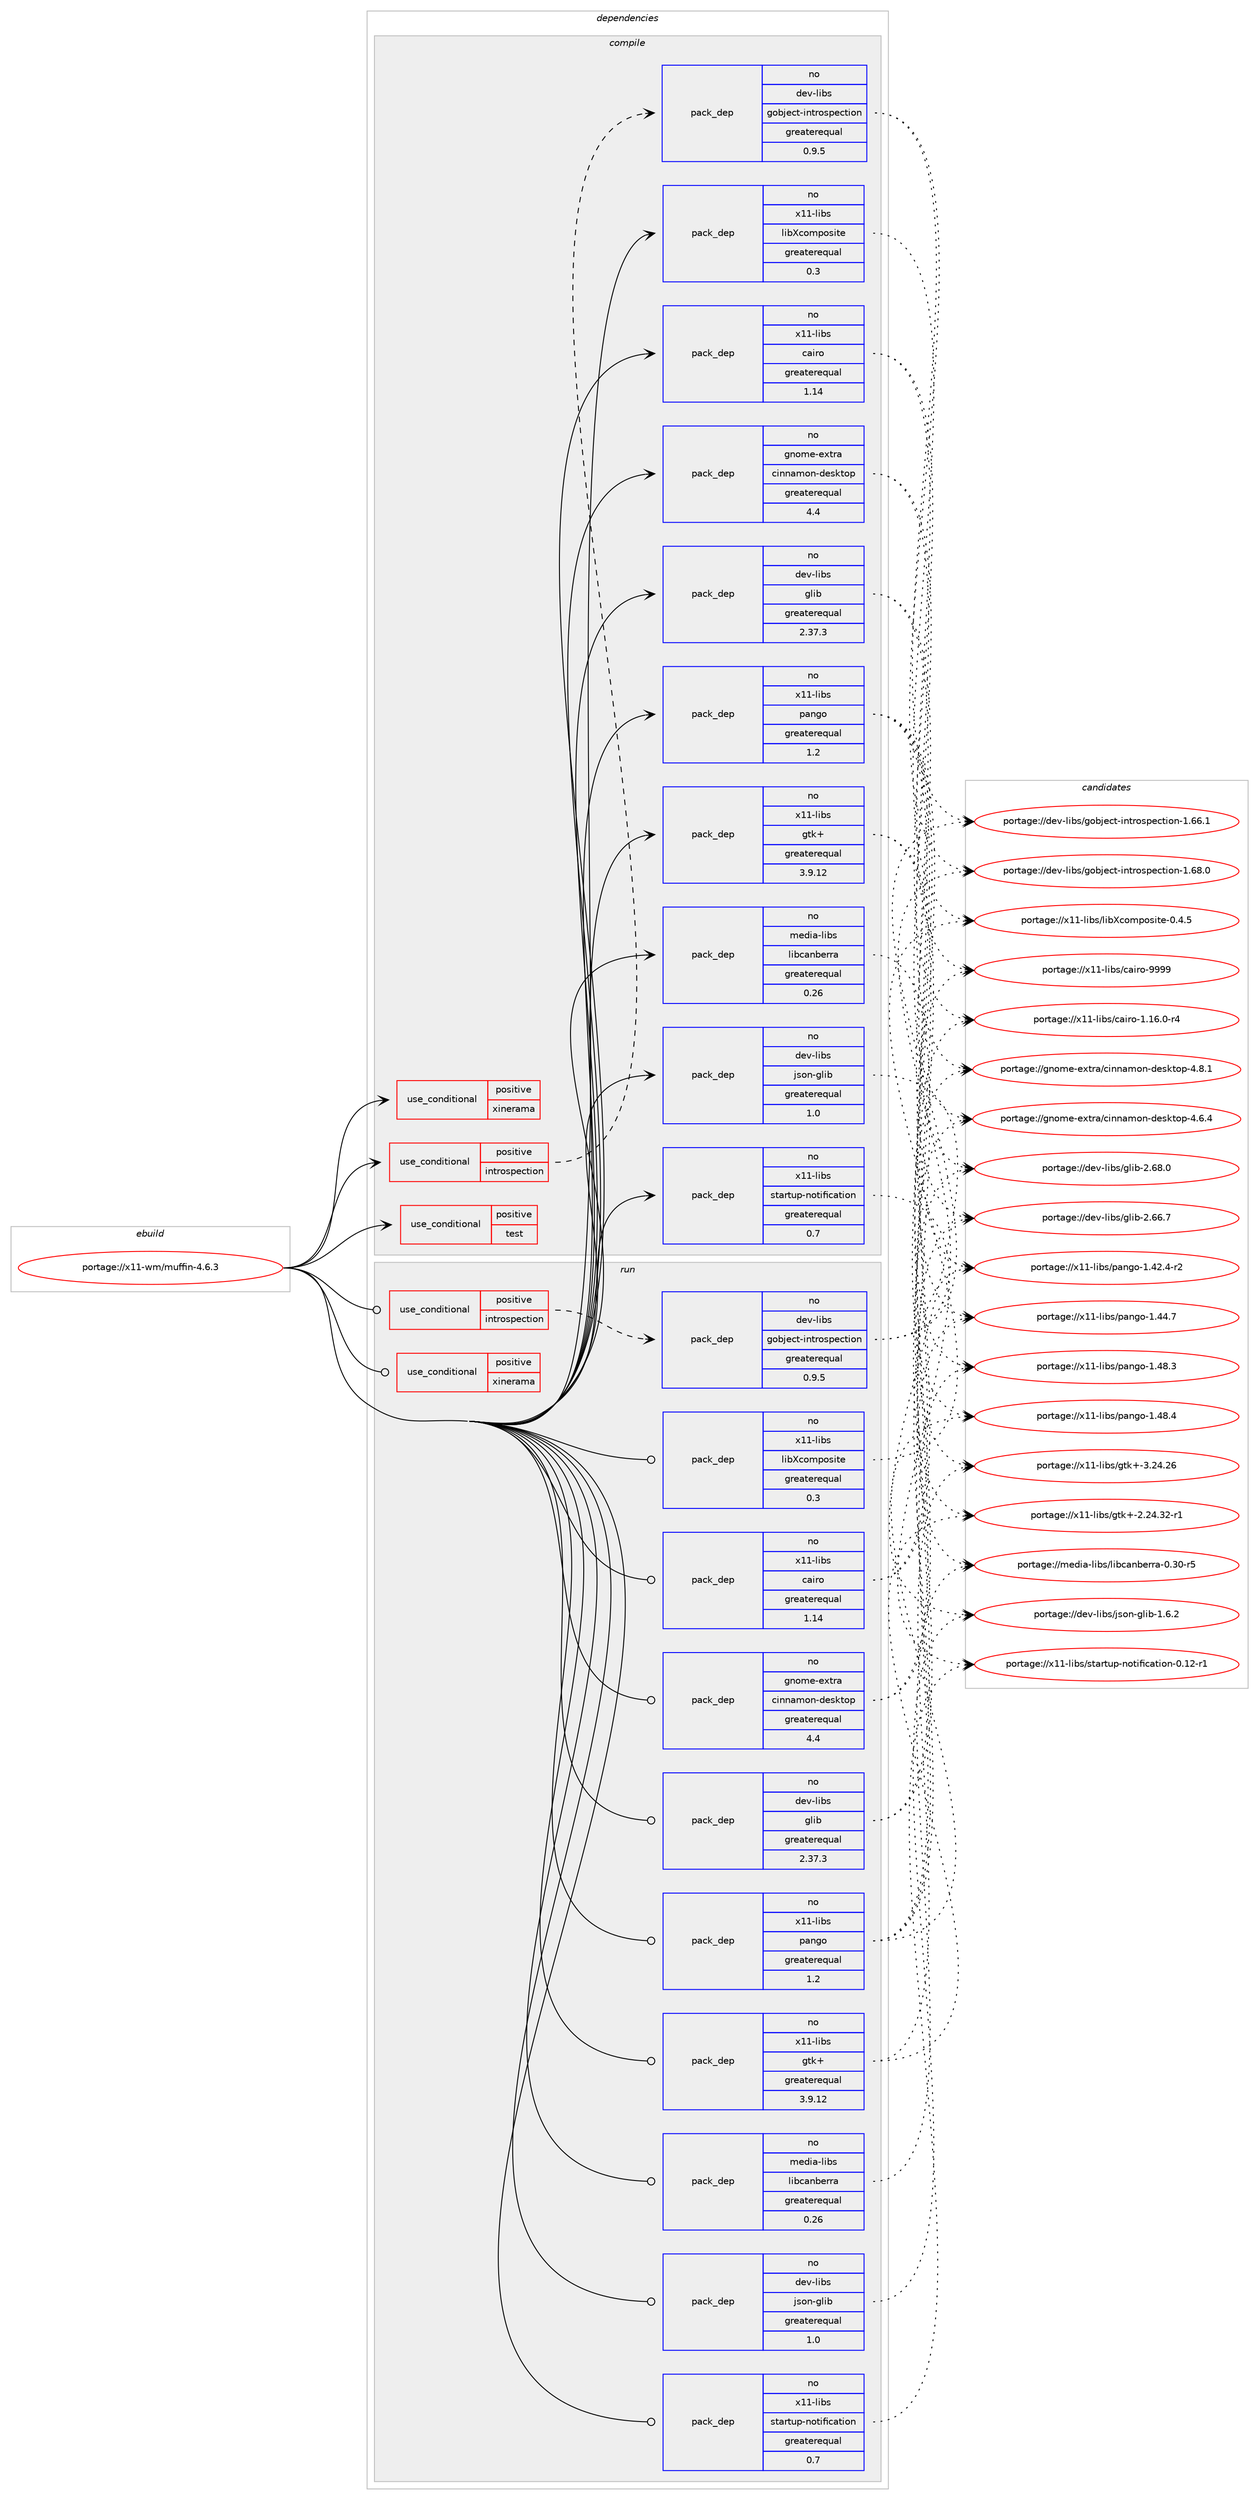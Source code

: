 digraph prolog {

# *************
# Graph options
# *************

newrank=true;
concentrate=true;
compound=true;
graph [rankdir=LR,fontname=Helvetica,fontsize=10,ranksep=1.5];#, ranksep=2.5, nodesep=0.2];
edge  [arrowhead=vee];
node  [fontname=Helvetica,fontsize=10];

# **********
# The ebuild
# **********

subgraph cluster_leftcol {
color=gray;
rank=same;
label=<<i>ebuild</i>>;
id [label="portage://x11-wm/muffin-4.6.3", color=red, width=4, href="../x11-wm/muffin-4.6.3.svg"];
}

# ****************
# The dependencies
# ****************

subgraph cluster_midcol {
color=gray;
label=<<i>dependencies</i>>;
subgraph cluster_compile {
fillcolor="#eeeeee";
style=filled;
label=<<i>compile</i>>;
subgraph cond1332 {
dependency3313 [label=<<TABLE BORDER="0" CELLBORDER="1" CELLSPACING="0" CELLPADDING="4"><TR><TD ROWSPAN="3" CELLPADDING="10">use_conditional</TD></TR><TR><TD>positive</TD></TR><TR><TD>introspection</TD></TR></TABLE>>, shape=none, color=red];
subgraph pack1899 {
dependency3314 [label=<<TABLE BORDER="0" CELLBORDER="1" CELLSPACING="0" CELLPADDING="4" WIDTH="220"><TR><TD ROWSPAN="6" CELLPADDING="30">pack_dep</TD></TR><TR><TD WIDTH="110">no</TD></TR><TR><TD>dev-libs</TD></TR><TR><TD>gobject-introspection</TD></TR><TR><TD>greaterequal</TD></TR><TR><TD>0.9.5</TD></TR></TABLE>>, shape=none, color=blue];
}
dependency3313:e -> dependency3314:w [weight=20,style="dashed",arrowhead="vee"];
}
id:e -> dependency3313:w [weight=20,style="solid",arrowhead="vee"];
subgraph cond1333 {
dependency3315 [label=<<TABLE BORDER="0" CELLBORDER="1" CELLSPACING="0" CELLPADDING="4"><TR><TD ROWSPAN="3" CELLPADDING="10">use_conditional</TD></TR><TR><TD>positive</TD></TR><TR><TD>test</TD></TR></TABLE>>, shape=none, color=red];
# *** BEGIN UNKNOWN DEPENDENCY TYPE (TODO) ***
# dependency3315 -> package_dependency(portage://x11-wm/muffin-4.6.3,install,no,app-text,docbook-xml-dtd,none,[,,],[slot(4.5)],[])
# *** END UNKNOWN DEPENDENCY TYPE (TODO) ***

}
id:e -> dependency3315:w [weight=20,style="solid",arrowhead="vee"];
subgraph cond1334 {
dependency3316 [label=<<TABLE BORDER="0" CELLBORDER="1" CELLSPACING="0" CELLPADDING="4"><TR><TD ROWSPAN="3" CELLPADDING="10">use_conditional</TD></TR><TR><TD>positive</TD></TR><TR><TD>xinerama</TD></TR></TABLE>>, shape=none, color=red];
# *** BEGIN UNKNOWN DEPENDENCY TYPE (TODO) ***
# dependency3316 -> package_dependency(portage://x11-wm/muffin-4.6.3,install,no,x11-libs,libXinerama,none,[,,],[],[])
# *** END UNKNOWN DEPENDENCY TYPE (TODO) ***

}
id:e -> dependency3316:w [weight=20,style="solid",arrowhead="vee"];
subgraph pack1900 {
dependency3317 [label=<<TABLE BORDER="0" CELLBORDER="1" CELLSPACING="0" CELLPADDING="4" WIDTH="220"><TR><TD ROWSPAN="6" CELLPADDING="30">pack_dep</TD></TR><TR><TD WIDTH="110">no</TD></TR><TR><TD>dev-libs</TD></TR><TR><TD>glib</TD></TR><TR><TD>greaterequal</TD></TR><TR><TD>2.37.3</TD></TR></TABLE>>, shape=none, color=blue];
}
id:e -> dependency3317:w [weight=20,style="solid",arrowhead="vee"];
subgraph pack1901 {
dependency3318 [label=<<TABLE BORDER="0" CELLBORDER="1" CELLSPACING="0" CELLPADDING="4" WIDTH="220"><TR><TD ROWSPAN="6" CELLPADDING="30">pack_dep</TD></TR><TR><TD WIDTH="110">no</TD></TR><TR><TD>dev-libs</TD></TR><TR><TD>json-glib</TD></TR><TR><TD>greaterequal</TD></TR><TR><TD>1.0</TD></TR></TABLE>>, shape=none, color=blue];
}
id:e -> dependency3318:w [weight=20,style="solid",arrowhead="vee"];
subgraph pack1902 {
dependency3319 [label=<<TABLE BORDER="0" CELLBORDER="1" CELLSPACING="0" CELLPADDING="4" WIDTH="220"><TR><TD ROWSPAN="6" CELLPADDING="30">pack_dep</TD></TR><TR><TD WIDTH="110">no</TD></TR><TR><TD>gnome-extra</TD></TR><TR><TD>cinnamon-desktop</TD></TR><TR><TD>greaterequal</TD></TR><TR><TD>4.4</TD></TR></TABLE>>, shape=none, color=blue];
}
id:e -> dependency3319:w [weight=20,style="solid",arrowhead="vee"];
# *** BEGIN UNKNOWN DEPENDENCY TYPE (TODO) ***
# id -> package_dependency(portage://x11-wm/muffin-4.6.3,install,no,gnome-extra,zenity,none,[,,],[],[])
# *** END UNKNOWN DEPENDENCY TYPE (TODO) ***

subgraph pack1903 {
dependency3320 [label=<<TABLE BORDER="0" CELLBORDER="1" CELLSPACING="0" CELLPADDING="4" WIDTH="220"><TR><TD ROWSPAN="6" CELLPADDING="30">pack_dep</TD></TR><TR><TD WIDTH="110">no</TD></TR><TR><TD>media-libs</TD></TR><TR><TD>libcanberra</TD></TR><TR><TD>greaterequal</TD></TR><TR><TD>0.26</TD></TR></TABLE>>, shape=none, color=blue];
}
id:e -> dependency3320:w [weight=20,style="solid",arrowhead="vee"];
# *** BEGIN UNKNOWN DEPENDENCY TYPE (TODO) ***
# id -> package_dependency(portage://x11-wm/muffin-4.6.3,install,no,virtual,opengl,none,[,,],[],[])
# *** END UNKNOWN DEPENDENCY TYPE (TODO) ***

# *** BEGIN UNKNOWN DEPENDENCY TYPE (TODO) ***
# id -> package_dependency(portage://x11-wm/muffin-4.6.3,install,no,x11-base,xorg-proto,none,[,,],[],[])
# *** END UNKNOWN DEPENDENCY TYPE (TODO) ***

subgraph pack1904 {
dependency3321 [label=<<TABLE BORDER="0" CELLBORDER="1" CELLSPACING="0" CELLPADDING="4" WIDTH="220"><TR><TD ROWSPAN="6" CELLPADDING="30">pack_dep</TD></TR><TR><TD WIDTH="110">no</TD></TR><TR><TD>x11-libs</TD></TR><TR><TD>cairo</TD></TR><TR><TD>greaterequal</TD></TR><TR><TD>1.14</TD></TR></TABLE>>, shape=none, color=blue];
}
id:e -> dependency3321:w [weight=20,style="solid",arrowhead="vee"];
# *** BEGIN UNKNOWN DEPENDENCY TYPE (TODO) ***
# id -> package_dependency(portage://x11-wm/muffin-4.6.3,install,no,x11-libs,gdk-pixbuf,none,[,,],[slot(2)],[use(optenable(introspection),none)])
# *** END UNKNOWN DEPENDENCY TYPE (TODO) ***

subgraph pack1905 {
dependency3322 [label=<<TABLE BORDER="0" CELLBORDER="1" CELLSPACING="0" CELLPADDING="4" WIDTH="220"><TR><TD ROWSPAN="6" CELLPADDING="30">pack_dep</TD></TR><TR><TD WIDTH="110">no</TD></TR><TR><TD>x11-libs</TD></TR><TR><TD>gtk+</TD></TR><TR><TD>greaterequal</TD></TR><TR><TD>3.9.12</TD></TR></TABLE>>, shape=none, color=blue];
}
id:e -> dependency3322:w [weight=20,style="solid",arrowhead="vee"];
# *** BEGIN UNKNOWN DEPENDENCY TYPE (TODO) ***
# id -> package_dependency(portage://x11-wm/muffin-4.6.3,install,no,x11-libs,libICE,none,[,,],[],[])
# *** END UNKNOWN DEPENDENCY TYPE (TODO) ***

# *** BEGIN UNKNOWN DEPENDENCY TYPE (TODO) ***
# id -> package_dependency(portage://x11-wm/muffin-4.6.3,install,no,x11-libs,libSM,none,[,,],[],[])
# *** END UNKNOWN DEPENDENCY TYPE (TODO) ***

# *** BEGIN UNKNOWN DEPENDENCY TYPE (TODO) ***
# id -> package_dependency(portage://x11-wm/muffin-4.6.3,install,no,x11-libs,libX11,none,[,,],[],[])
# *** END UNKNOWN DEPENDENCY TYPE (TODO) ***

subgraph pack1906 {
dependency3323 [label=<<TABLE BORDER="0" CELLBORDER="1" CELLSPACING="0" CELLPADDING="4" WIDTH="220"><TR><TD ROWSPAN="6" CELLPADDING="30">pack_dep</TD></TR><TR><TD WIDTH="110">no</TD></TR><TR><TD>x11-libs</TD></TR><TR><TD>libXcomposite</TD></TR><TR><TD>greaterequal</TD></TR><TR><TD>0.3</TD></TR></TABLE>>, shape=none, color=blue];
}
id:e -> dependency3323:w [weight=20,style="solid",arrowhead="vee"];
# *** BEGIN UNKNOWN DEPENDENCY TYPE (TODO) ***
# id -> package_dependency(portage://x11-wm/muffin-4.6.3,install,no,x11-libs,libXcomposite,none,[,,],[],[])
# *** END UNKNOWN DEPENDENCY TYPE (TODO) ***

# *** BEGIN UNKNOWN DEPENDENCY TYPE (TODO) ***
# id -> package_dependency(portage://x11-wm/muffin-4.6.3,install,no,x11-libs,libXcursor,none,[,,],[],[])
# *** END UNKNOWN DEPENDENCY TYPE (TODO) ***

# *** BEGIN UNKNOWN DEPENDENCY TYPE (TODO) ***
# id -> package_dependency(portage://x11-wm/muffin-4.6.3,install,no,x11-libs,libXdamage,none,[,,],[],[])
# *** END UNKNOWN DEPENDENCY TYPE (TODO) ***

# *** BEGIN UNKNOWN DEPENDENCY TYPE (TODO) ***
# id -> package_dependency(portage://x11-wm/muffin-4.6.3,install,no,x11-libs,libXext,none,[,,],[],[])
# *** END UNKNOWN DEPENDENCY TYPE (TODO) ***

# *** BEGIN UNKNOWN DEPENDENCY TYPE (TODO) ***
# id -> package_dependency(portage://x11-wm/muffin-4.6.3,install,no,x11-libs,libXfixes,none,[,,],[],[])
# *** END UNKNOWN DEPENDENCY TYPE (TODO) ***

# *** BEGIN UNKNOWN DEPENDENCY TYPE (TODO) ***
# id -> package_dependency(portage://x11-wm/muffin-4.6.3,install,no,x11-libs,libXrandr,none,[,,],[],[])
# *** END UNKNOWN DEPENDENCY TYPE (TODO) ***

# *** BEGIN UNKNOWN DEPENDENCY TYPE (TODO) ***
# id -> package_dependency(portage://x11-wm/muffin-4.6.3,install,no,x11-libs,libXrender,none,[,,],[],[])
# *** END UNKNOWN DEPENDENCY TYPE (TODO) ***

# *** BEGIN UNKNOWN DEPENDENCY TYPE (TODO) ***
# id -> package_dependency(portage://x11-wm/muffin-4.6.3,install,no,x11-libs,libxkbcommon,none,[,,],[],[])
# *** END UNKNOWN DEPENDENCY TYPE (TODO) ***

subgraph pack1907 {
dependency3324 [label=<<TABLE BORDER="0" CELLBORDER="1" CELLSPACING="0" CELLPADDING="4" WIDTH="220"><TR><TD ROWSPAN="6" CELLPADDING="30">pack_dep</TD></TR><TR><TD WIDTH="110">no</TD></TR><TR><TD>x11-libs</TD></TR><TR><TD>pango</TD></TR><TR><TD>greaterequal</TD></TR><TR><TD>1.2</TD></TR></TABLE>>, shape=none, color=blue];
}
id:e -> dependency3324:w [weight=20,style="solid",arrowhead="vee"];
subgraph pack1908 {
dependency3325 [label=<<TABLE BORDER="0" CELLBORDER="1" CELLSPACING="0" CELLPADDING="4" WIDTH="220"><TR><TD ROWSPAN="6" CELLPADDING="30">pack_dep</TD></TR><TR><TD WIDTH="110">no</TD></TR><TR><TD>x11-libs</TD></TR><TR><TD>startup-notification</TD></TR><TR><TD>greaterequal</TD></TR><TR><TD>0.7</TD></TR></TABLE>>, shape=none, color=blue];
}
id:e -> dependency3325:w [weight=20,style="solid",arrowhead="vee"];
}
subgraph cluster_compileandrun {
fillcolor="#eeeeee";
style=filled;
label=<<i>compile and run</i>>;
}
subgraph cluster_run {
fillcolor="#eeeeee";
style=filled;
label=<<i>run</i>>;
subgraph cond1335 {
dependency3326 [label=<<TABLE BORDER="0" CELLBORDER="1" CELLSPACING="0" CELLPADDING="4"><TR><TD ROWSPAN="3" CELLPADDING="10">use_conditional</TD></TR><TR><TD>positive</TD></TR><TR><TD>introspection</TD></TR></TABLE>>, shape=none, color=red];
subgraph pack1909 {
dependency3327 [label=<<TABLE BORDER="0" CELLBORDER="1" CELLSPACING="0" CELLPADDING="4" WIDTH="220"><TR><TD ROWSPAN="6" CELLPADDING="30">pack_dep</TD></TR><TR><TD WIDTH="110">no</TD></TR><TR><TD>dev-libs</TD></TR><TR><TD>gobject-introspection</TD></TR><TR><TD>greaterequal</TD></TR><TR><TD>0.9.5</TD></TR></TABLE>>, shape=none, color=blue];
}
dependency3326:e -> dependency3327:w [weight=20,style="dashed",arrowhead="vee"];
}
id:e -> dependency3326:w [weight=20,style="solid",arrowhead="odot"];
subgraph cond1336 {
dependency3328 [label=<<TABLE BORDER="0" CELLBORDER="1" CELLSPACING="0" CELLPADDING="4"><TR><TD ROWSPAN="3" CELLPADDING="10">use_conditional</TD></TR><TR><TD>positive</TD></TR><TR><TD>xinerama</TD></TR></TABLE>>, shape=none, color=red];
# *** BEGIN UNKNOWN DEPENDENCY TYPE (TODO) ***
# dependency3328 -> package_dependency(portage://x11-wm/muffin-4.6.3,run,no,x11-libs,libXinerama,none,[,,],[],[])
# *** END UNKNOWN DEPENDENCY TYPE (TODO) ***

}
id:e -> dependency3328:w [weight=20,style="solid",arrowhead="odot"];
subgraph pack1910 {
dependency3329 [label=<<TABLE BORDER="0" CELLBORDER="1" CELLSPACING="0" CELLPADDING="4" WIDTH="220"><TR><TD ROWSPAN="6" CELLPADDING="30">pack_dep</TD></TR><TR><TD WIDTH="110">no</TD></TR><TR><TD>dev-libs</TD></TR><TR><TD>glib</TD></TR><TR><TD>greaterequal</TD></TR><TR><TD>2.37.3</TD></TR></TABLE>>, shape=none, color=blue];
}
id:e -> dependency3329:w [weight=20,style="solid",arrowhead="odot"];
subgraph pack1911 {
dependency3330 [label=<<TABLE BORDER="0" CELLBORDER="1" CELLSPACING="0" CELLPADDING="4" WIDTH="220"><TR><TD ROWSPAN="6" CELLPADDING="30">pack_dep</TD></TR><TR><TD WIDTH="110">no</TD></TR><TR><TD>dev-libs</TD></TR><TR><TD>json-glib</TD></TR><TR><TD>greaterequal</TD></TR><TR><TD>1.0</TD></TR></TABLE>>, shape=none, color=blue];
}
id:e -> dependency3330:w [weight=20,style="solid",arrowhead="odot"];
subgraph pack1912 {
dependency3331 [label=<<TABLE BORDER="0" CELLBORDER="1" CELLSPACING="0" CELLPADDING="4" WIDTH="220"><TR><TD ROWSPAN="6" CELLPADDING="30">pack_dep</TD></TR><TR><TD WIDTH="110">no</TD></TR><TR><TD>gnome-extra</TD></TR><TR><TD>cinnamon-desktop</TD></TR><TR><TD>greaterequal</TD></TR><TR><TD>4.4</TD></TR></TABLE>>, shape=none, color=blue];
}
id:e -> dependency3331:w [weight=20,style="solid",arrowhead="odot"];
# *** BEGIN UNKNOWN DEPENDENCY TYPE (TODO) ***
# id -> package_dependency(portage://x11-wm/muffin-4.6.3,run,no,gnome-extra,zenity,none,[,,],[],[])
# *** END UNKNOWN DEPENDENCY TYPE (TODO) ***

subgraph pack1913 {
dependency3332 [label=<<TABLE BORDER="0" CELLBORDER="1" CELLSPACING="0" CELLPADDING="4" WIDTH="220"><TR><TD ROWSPAN="6" CELLPADDING="30">pack_dep</TD></TR><TR><TD WIDTH="110">no</TD></TR><TR><TD>media-libs</TD></TR><TR><TD>libcanberra</TD></TR><TR><TD>greaterequal</TD></TR><TR><TD>0.26</TD></TR></TABLE>>, shape=none, color=blue];
}
id:e -> dependency3332:w [weight=20,style="solid",arrowhead="odot"];
# *** BEGIN UNKNOWN DEPENDENCY TYPE (TODO) ***
# id -> package_dependency(portage://x11-wm/muffin-4.6.3,run,no,virtual,opengl,none,[,,],[],[])
# *** END UNKNOWN DEPENDENCY TYPE (TODO) ***

subgraph pack1914 {
dependency3333 [label=<<TABLE BORDER="0" CELLBORDER="1" CELLSPACING="0" CELLPADDING="4" WIDTH="220"><TR><TD ROWSPAN="6" CELLPADDING="30">pack_dep</TD></TR><TR><TD WIDTH="110">no</TD></TR><TR><TD>x11-libs</TD></TR><TR><TD>cairo</TD></TR><TR><TD>greaterequal</TD></TR><TR><TD>1.14</TD></TR></TABLE>>, shape=none, color=blue];
}
id:e -> dependency3333:w [weight=20,style="solid",arrowhead="odot"];
# *** BEGIN UNKNOWN DEPENDENCY TYPE (TODO) ***
# id -> package_dependency(portage://x11-wm/muffin-4.6.3,run,no,x11-libs,gdk-pixbuf,none,[,,],[slot(2)],[use(optenable(introspection),none)])
# *** END UNKNOWN DEPENDENCY TYPE (TODO) ***

subgraph pack1915 {
dependency3334 [label=<<TABLE BORDER="0" CELLBORDER="1" CELLSPACING="0" CELLPADDING="4" WIDTH="220"><TR><TD ROWSPAN="6" CELLPADDING="30">pack_dep</TD></TR><TR><TD WIDTH="110">no</TD></TR><TR><TD>x11-libs</TD></TR><TR><TD>gtk+</TD></TR><TR><TD>greaterequal</TD></TR><TR><TD>3.9.12</TD></TR></TABLE>>, shape=none, color=blue];
}
id:e -> dependency3334:w [weight=20,style="solid",arrowhead="odot"];
# *** BEGIN UNKNOWN DEPENDENCY TYPE (TODO) ***
# id -> package_dependency(portage://x11-wm/muffin-4.6.3,run,no,x11-libs,libICE,none,[,,],[],[])
# *** END UNKNOWN DEPENDENCY TYPE (TODO) ***

# *** BEGIN UNKNOWN DEPENDENCY TYPE (TODO) ***
# id -> package_dependency(portage://x11-wm/muffin-4.6.3,run,no,x11-libs,libSM,none,[,,],[],[])
# *** END UNKNOWN DEPENDENCY TYPE (TODO) ***

# *** BEGIN UNKNOWN DEPENDENCY TYPE (TODO) ***
# id -> package_dependency(portage://x11-wm/muffin-4.6.3,run,no,x11-libs,libX11,none,[,,],[],[])
# *** END UNKNOWN DEPENDENCY TYPE (TODO) ***

subgraph pack1916 {
dependency3335 [label=<<TABLE BORDER="0" CELLBORDER="1" CELLSPACING="0" CELLPADDING="4" WIDTH="220"><TR><TD ROWSPAN="6" CELLPADDING="30">pack_dep</TD></TR><TR><TD WIDTH="110">no</TD></TR><TR><TD>x11-libs</TD></TR><TR><TD>libXcomposite</TD></TR><TR><TD>greaterequal</TD></TR><TR><TD>0.3</TD></TR></TABLE>>, shape=none, color=blue];
}
id:e -> dependency3335:w [weight=20,style="solid",arrowhead="odot"];
# *** BEGIN UNKNOWN DEPENDENCY TYPE (TODO) ***
# id -> package_dependency(portage://x11-wm/muffin-4.6.3,run,no,x11-libs,libXcomposite,none,[,,],[],[])
# *** END UNKNOWN DEPENDENCY TYPE (TODO) ***

# *** BEGIN UNKNOWN DEPENDENCY TYPE (TODO) ***
# id -> package_dependency(portage://x11-wm/muffin-4.6.3,run,no,x11-libs,libXcursor,none,[,,],[],[])
# *** END UNKNOWN DEPENDENCY TYPE (TODO) ***

# *** BEGIN UNKNOWN DEPENDENCY TYPE (TODO) ***
# id -> package_dependency(portage://x11-wm/muffin-4.6.3,run,no,x11-libs,libXdamage,none,[,,],[],[])
# *** END UNKNOWN DEPENDENCY TYPE (TODO) ***

# *** BEGIN UNKNOWN DEPENDENCY TYPE (TODO) ***
# id -> package_dependency(portage://x11-wm/muffin-4.6.3,run,no,x11-libs,libXext,none,[,,],[],[])
# *** END UNKNOWN DEPENDENCY TYPE (TODO) ***

# *** BEGIN UNKNOWN DEPENDENCY TYPE (TODO) ***
# id -> package_dependency(portage://x11-wm/muffin-4.6.3,run,no,x11-libs,libXfixes,none,[,,],[],[])
# *** END UNKNOWN DEPENDENCY TYPE (TODO) ***

# *** BEGIN UNKNOWN DEPENDENCY TYPE (TODO) ***
# id -> package_dependency(portage://x11-wm/muffin-4.6.3,run,no,x11-libs,libXrandr,none,[,,],[],[])
# *** END UNKNOWN DEPENDENCY TYPE (TODO) ***

# *** BEGIN UNKNOWN DEPENDENCY TYPE (TODO) ***
# id -> package_dependency(portage://x11-wm/muffin-4.6.3,run,no,x11-libs,libXrender,none,[,,],[],[])
# *** END UNKNOWN DEPENDENCY TYPE (TODO) ***

# *** BEGIN UNKNOWN DEPENDENCY TYPE (TODO) ***
# id -> package_dependency(portage://x11-wm/muffin-4.6.3,run,no,x11-libs,libxkbcommon,none,[,,],[],[])
# *** END UNKNOWN DEPENDENCY TYPE (TODO) ***

subgraph pack1917 {
dependency3336 [label=<<TABLE BORDER="0" CELLBORDER="1" CELLSPACING="0" CELLPADDING="4" WIDTH="220"><TR><TD ROWSPAN="6" CELLPADDING="30">pack_dep</TD></TR><TR><TD WIDTH="110">no</TD></TR><TR><TD>x11-libs</TD></TR><TR><TD>pango</TD></TR><TR><TD>greaterequal</TD></TR><TR><TD>1.2</TD></TR></TABLE>>, shape=none, color=blue];
}
id:e -> dependency3336:w [weight=20,style="solid",arrowhead="odot"];
subgraph pack1918 {
dependency3337 [label=<<TABLE BORDER="0" CELLBORDER="1" CELLSPACING="0" CELLPADDING="4" WIDTH="220"><TR><TD ROWSPAN="6" CELLPADDING="30">pack_dep</TD></TR><TR><TD WIDTH="110">no</TD></TR><TR><TD>x11-libs</TD></TR><TR><TD>startup-notification</TD></TR><TR><TD>greaterequal</TD></TR><TR><TD>0.7</TD></TR></TABLE>>, shape=none, color=blue];
}
id:e -> dependency3337:w [weight=20,style="solid",arrowhead="odot"];
}
}

# **************
# The candidates
# **************

subgraph cluster_choices {
rank=same;
color=gray;
label=<<i>candidates</i>>;

subgraph choice1899 {
color=black;
nodesep=1;
choice1001011184510810598115471031119810610199116451051101161141111151121019911610511111045494654544649 [label="portage://dev-libs/gobject-introspection-1.66.1", color=red, width=4,href="../dev-libs/gobject-introspection-1.66.1.svg"];
choice1001011184510810598115471031119810610199116451051101161141111151121019911610511111045494654564648 [label="portage://dev-libs/gobject-introspection-1.68.0", color=red, width=4,href="../dev-libs/gobject-introspection-1.68.0.svg"];
dependency3314:e -> choice1001011184510810598115471031119810610199116451051101161141111151121019911610511111045494654544649:w [style=dotted,weight="100"];
dependency3314:e -> choice1001011184510810598115471031119810610199116451051101161141111151121019911610511111045494654564648:w [style=dotted,weight="100"];
}
subgraph choice1900 {
color=black;
nodesep=1;
choice1001011184510810598115471031081059845504654544655 [label="portage://dev-libs/glib-2.66.7", color=red, width=4,href="../dev-libs/glib-2.66.7.svg"];
choice1001011184510810598115471031081059845504654564648 [label="portage://dev-libs/glib-2.68.0", color=red, width=4,href="../dev-libs/glib-2.68.0.svg"];
dependency3317:e -> choice1001011184510810598115471031081059845504654544655:w [style=dotted,weight="100"];
dependency3317:e -> choice1001011184510810598115471031081059845504654564648:w [style=dotted,weight="100"];
}
subgraph choice1901 {
color=black;
nodesep=1;
choice1001011184510810598115471061151111104510310810598454946544650 [label="portage://dev-libs/json-glib-1.6.2", color=red, width=4,href="../dev-libs/json-glib-1.6.2.svg"];
dependency3318:e -> choice1001011184510810598115471061151111104510310810598454946544650:w [style=dotted,weight="100"];
}
subgraph choice1902 {
color=black;
nodesep=1;
choice103110111109101451011201161149747991051101109710911111045100101115107116111112455246544652 [label="portage://gnome-extra/cinnamon-desktop-4.6.4", color=red, width=4,href="../gnome-extra/cinnamon-desktop-4.6.4.svg"];
choice103110111109101451011201161149747991051101109710911111045100101115107116111112455246564649 [label="portage://gnome-extra/cinnamon-desktop-4.8.1", color=red, width=4,href="../gnome-extra/cinnamon-desktop-4.8.1.svg"];
dependency3319:e -> choice103110111109101451011201161149747991051101109710911111045100101115107116111112455246544652:w [style=dotted,weight="100"];
dependency3319:e -> choice103110111109101451011201161149747991051101109710911111045100101115107116111112455246564649:w [style=dotted,weight="100"];
}
subgraph choice1903 {
color=black;
nodesep=1;
choice10910110010597451081059811547108105989997110981011141149745484651484511453 [label="portage://media-libs/libcanberra-0.30-r5", color=red, width=4,href="../media-libs/libcanberra-0.30-r5.svg"];
dependency3320:e -> choice10910110010597451081059811547108105989997110981011141149745484651484511453:w [style=dotted,weight="100"];
}
subgraph choice1904 {
color=black;
nodesep=1;
choice12049494510810598115479997105114111454946495446484511452 [label="portage://x11-libs/cairo-1.16.0-r4", color=red, width=4,href="../x11-libs/cairo-1.16.0-r4.svg"];
choice120494945108105981154799971051141114557575757 [label="portage://x11-libs/cairo-9999", color=red, width=4,href="../x11-libs/cairo-9999.svg"];
dependency3321:e -> choice12049494510810598115479997105114111454946495446484511452:w [style=dotted,weight="100"];
dependency3321:e -> choice120494945108105981154799971051141114557575757:w [style=dotted,weight="100"];
}
subgraph choice1905 {
color=black;
nodesep=1;
choice12049494510810598115471031161074345504650524651504511449 [label="portage://x11-libs/gtk+-2.24.32-r1", color=red, width=4,href="../x11-libs/gtk+-2.24.32-r1.svg"];
choice1204949451081059811547103116107434551465052465054 [label="portage://x11-libs/gtk+-3.24.26", color=red, width=4,href="../x11-libs/gtk+-3.24.26.svg"];
dependency3322:e -> choice12049494510810598115471031161074345504650524651504511449:w [style=dotted,weight="100"];
dependency3322:e -> choice1204949451081059811547103116107434551465052465054:w [style=dotted,weight="100"];
}
subgraph choice1906 {
color=black;
nodesep=1;
choice1204949451081059811547108105988899111109112111115105116101454846524653 [label="portage://x11-libs/libXcomposite-0.4.5", color=red, width=4,href="../x11-libs/libXcomposite-0.4.5.svg"];
dependency3323:e -> choice1204949451081059811547108105988899111109112111115105116101454846524653:w [style=dotted,weight="100"];
}
subgraph choice1907 {
color=black;
nodesep=1;
choice120494945108105981154711297110103111454946525046524511450 [label="portage://x11-libs/pango-1.42.4-r2", color=red, width=4,href="../x11-libs/pango-1.42.4-r2.svg"];
choice12049494510810598115471129711010311145494652524655 [label="portage://x11-libs/pango-1.44.7", color=red, width=4,href="../x11-libs/pango-1.44.7.svg"];
choice12049494510810598115471129711010311145494652564651 [label="portage://x11-libs/pango-1.48.3", color=red, width=4,href="../x11-libs/pango-1.48.3.svg"];
choice12049494510810598115471129711010311145494652564652 [label="portage://x11-libs/pango-1.48.4", color=red, width=4,href="../x11-libs/pango-1.48.4.svg"];
dependency3324:e -> choice120494945108105981154711297110103111454946525046524511450:w [style=dotted,weight="100"];
dependency3324:e -> choice12049494510810598115471129711010311145494652524655:w [style=dotted,weight="100"];
dependency3324:e -> choice12049494510810598115471129711010311145494652564651:w [style=dotted,weight="100"];
dependency3324:e -> choice12049494510810598115471129711010311145494652564652:w [style=dotted,weight="100"];
}
subgraph choice1908 {
color=black;
nodesep=1;
choice12049494510810598115471151169711411611711245110111116105102105999711610511111045484649504511449 [label="portage://x11-libs/startup-notification-0.12-r1", color=red, width=4,href="../x11-libs/startup-notification-0.12-r1.svg"];
dependency3325:e -> choice12049494510810598115471151169711411611711245110111116105102105999711610511111045484649504511449:w [style=dotted,weight="100"];
}
subgraph choice1909 {
color=black;
nodesep=1;
choice1001011184510810598115471031119810610199116451051101161141111151121019911610511111045494654544649 [label="portage://dev-libs/gobject-introspection-1.66.1", color=red, width=4,href="../dev-libs/gobject-introspection-1.66.1.svg"];
choice1001011184510810598115471031119810610199116451051101161141111151121019911610511111045494654564648 [label="portage://dev-libs/gobject-introspection-1.68.0", color=red, width=4,href="../dev-libs/gobject-introspection-1.68.0.svg"];
dependency3327:e -> choice1001011184510810598115471031119810610199116451051101161141111151121019911610511111045494654544649:w [style=dotted,weight="100"];
dependency3327:e -> choice1001011184510810598115471031119810610199116451051101161141111151121019911610511111045494654564648:w [style=dotted,weight="100"];
}
subgraph choice1910 {
color=black;
nodesep=1;
choice1001011184510810598115471031081059845504654544655 [label="portage://dev-libs/glib-2.66.7", color=red, width=4,href="../dev-libs/glib-2.66.7.svg"];
choice1001011184510810598115471031081059845504654564648 [label="portage://dev-libs/glib-2.68.0", color=red, width=4,href="../dev-libs/glib-2.68.0.svg"];
dependency3329:e -> choice1001011184510810598115471031081059845504654544655:w [style=dotted,weight="100"];
dependency3329:e -> choice1001011184510810598115471031081059845504654564648:w [style=dotted,weight="100"];
}
subgraph choice1911 {
color=black;
nodesep=1;
choice1001011184510810598115471061151111104510310810598454946544650 [label="portage://dev-libs/json-glib-1.6.2", color=red, width=4,href="../dev-libs/json-glib-1.6.2.svg"];
dependency3330:e -> choice1001011184510810598115471061151111104510310810598454946544650:w [style=dotted,weight="100"];
}
subgraph choice1912 {
color=black;
nodesep=1;
choice103110111109101451011201161149747991051101109710911111045100101115107116111112455246544652 [label="portage://gnome-extra/cinnamon-desktop-4.6.4", color=red, width=4,href="../gnome-extra/cinnamon-desktop-4.6.4.svg"];
choice103110111109101451011201161149747991051101109710911111045100101115107116111112455246564649 [label="portage://gnome-extra/cinnamon-desktop-4.8.1", color=red, width=4,href="../gnome-extra/cinnamon-desktop-4.8.1.svg"];
dependency3331:e -> choice103110111109101451011201161149747991051101109710911111045100101115107116111112455246544652:w [style=dotted,weight="100"];
dependency3331:e -> choice103110111109101451011201161149747991051101109710911111045100101115107116111112455246564649:w [style=dotted,weight="100"];
}
subgraph choice1913 {
color=black;
nodesep=1;
choice10910110010597451081059811547108105989997110981011141149745484651484511453 [label="portage://media-libs/libcanberra-0.30-r5", color=red, width=4,href="../media-libs/libcanberra-0.30-r5.svg"];
dependency3332:e -> choice10910110010597451081059811547108105989997110981011141149745484651484511453:w [style=dotted,weight="100"];
}
subgraph choice1914 {
color=black;
nodesep=1;
choice12049494510810598115479997105114111454946495446484511452 [label="portage://x11-libs/cairo-1.16.0-r4", color=red, width=4,href="../x11-libs/cairo-1.16.0-r4.svg"];
choice120494945108105981154799971051141114557575757 [label="portage://x11-libs/cairo-9999", color=red, width=4,href="../x11-libs/cairo-9999.svg"];
dependency3333:e -> choice12049494510810598115479997105114111454946495446484511452:w [style=dotted,weight="100"];
dependency3333:e -> choice120494945108105981154799971051141114557575757:w [style=dotted,weight="100"];
}
subgraph choice1915 {
color=black;
nodesep=1;
choice12049494510810598115471031161074345504650524651504511449 [label="portage://x11-libs/gtk+-2.24.32-r1", color=red, width=4,href="../x11-libs/gtk+-2.24.32-r1.svg"];
choice1204949451081059811547103116107434551465052465054 [label="portage://x11-libs/gtk+-3.24.26", color=red, width=4,href="../x11-libs/gtk+-3.24.26.svg"];
dependency3334:e -> choice12049494510810598115471031161074345504650524651504511449:w [style=dotted,weight="100"];
dependency3334:e -> choice1204949451081059811547103116107434551465052465054:w [style=dotted,weight="100"];
}
subgraph choice1916 {
color=black;
nodesep=1;
choice1204949451081059811547108105988899111109112111115105116101454846524653 [label="portage://x11-libs/libXcomposite-0.4.5", color=red, width=4,href="../x11-libs/libXcomposite-0.4.5.svg"];
dependency3335:e -> choice1204949451081059811547108105988899111109112111115105116101454846524653:w [style=dotted,weight="100"];
}
subgraph choice1917 {
color=black;
nodesep=1;
choice120494945108105981154711297110103111454946525046524511450 [label="portage://x11-libs/pango-1.42.4-r2", color=red, width=4,href="../x11-libs/pango-1.42.4-r2.svg"];
choice12049494510810598115471129711010311145494652524655 [label="portage://x11-libs/pango-1.44.7", color=red, width=4,href="../x11-libs/pango-1.44.7.svg"];
choice12049494510810598115471129711010311145494652564651 [label="portage://x11-libs/pango-1.48.3", color=red, width=4,href="../x11-libs/pango-1.48.3.svg"];
choice12049494510810598115471129711010311145494652564652 [label="portage://x11-libs/pango-1.48.4", color=red, width=4,href="../x11-libs/pango-1.48.4.svg"];
dependency3336:e -> choice120494945108105981154711297110103111454946525046524511450:w [style=dotted,weight="100"];
dependency3336:e -> choice12049494510810598115471129711010311145494652524655:w [style=dotted,weight="100"];
dependency3336:e -> choice12049494510810598115471129711010311145494652564651:w [style=dotted,weight="100"];
dependency3336:e -> choice12049494510810598115471129711010311145494652564652:w [style=dotted,weight="100"];
}
subgraph choice1918 {
color=black;
nodesep=1;
choice12049494510810598115471151169711411611711245110111116105102105999711610511111045484649504511449 [label="portage://x11-libs/startup-notification-0.12-r1", color=red, width=4,href="../x11-libs/startup-notification-0.12-r1.svg"];
dependency3337:e -> choice12049494510810598115471151169711411611711245110111116105102105999711610511111045484649504511449:w [style=dotted,weight="100"];
}
}

}
